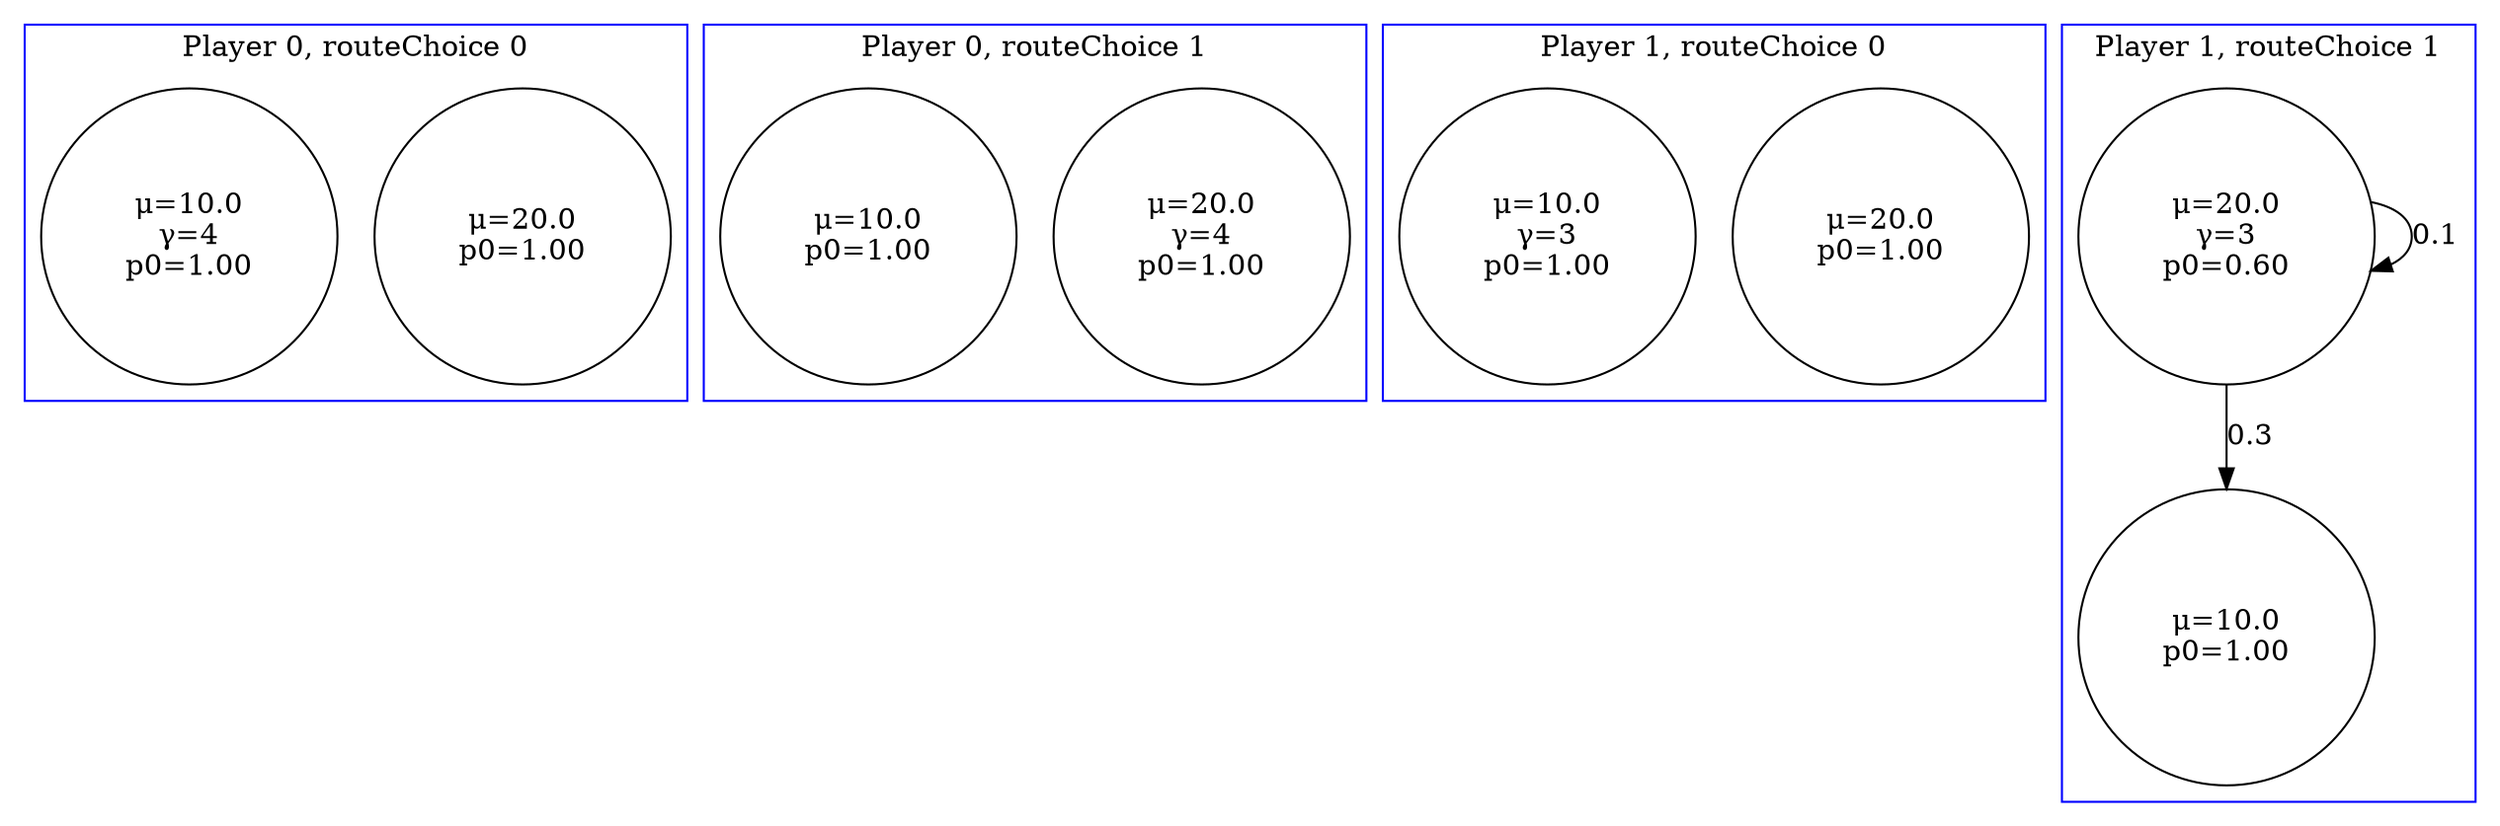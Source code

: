 digraph {
	node [fixedsize=true shape=circle width=2.0]
	subgraph cluster_p0_0 {
		label="Player 0, routeChoice 0"
		color=blue
		p0_0_0 [label="μ=20.0
p0=1.00"]
		p0_0_1 [label="μ=10.0
γ=4
p0=1.00"]
	}
	subgraph cluster_p0_1 {
		label="Player 0, routeChoice 1"
		color=blue
		p0_1_0 [label="μ=20.0
γ=4
p0=1.00"]
		p0_1_1 [label="μ=10.0
p0=1.00"]
	}
	subgraph cluster_p1_0 {
		label="Player 1, routeChoice 0"
		color=blue
		p1_0_0 [label="μ=20.0
p0=1.00"]
		p1_0_1 [label="μ=10.0
γ=3
p0=1.00"]
	}
	subgraph cluster_p1_1 {
		label="Player 1, routeChoice 1"
		color=blue
		p1_1_0 [label="μ=20.0
γ=3
p0=0.60"]
		p1_1_1 [label="μ=10.0
p0=1.00"]
		p1_1_0 -> p1_1_0 [label=0.1]
		p1_1_0 -> p1_1_1 [label=0.3]
	}
}
